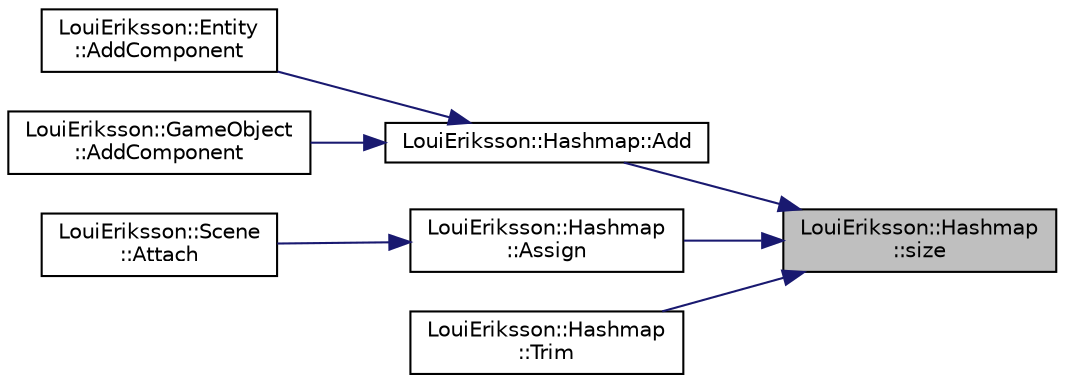 digraph "LouiEriksson::Hashmap::size"
{
 // LATEX_PDF_SIZE
  edge [fontname="Helvetica",fontsize="10",labelfontname="Helvetica",labelfontsize="10"];
  node [fontname="Helvetica",fontsize="10",shape=record];
  rankdir="RL";
  Node1 [label="LouiEriksson::Hashmap\l::size",height=0.2,width=0.4,color="black", fillcolor="grey75", style="filled", fontcolor="black",tooltip="Returns the number of items stored within the hashmap."];
  Node1 -> Node2 [dir="back",color="midnightblue",fontsize="10",style="solid",fontname="Helvetica"];
  Node2 [label="LouiEriksson::Hashmap::Add",height=0.2,width=0.4,color="black", fillcolor="white", style="filled",URL="$class_loui_eriksson_1_1_hashmap.html#a281ae3f7badf3085784380fd2e1990b0",tooltip="Inserts a new entry into the hashmap with given key and value, if one does not already exist."];
  Node2 -> Node3 [dir="back",color="midnightblue",fontsize="10",style="solid",fontname="Helvetica"];
  Node3 [label="LouiEriksson::Entity\l::AddComponent",height=0.2,width=0.4,color="black", fillcolor="white", style="filled",URL="$class_loui_eriksson_1_1_entity.html#a1d7e1f07753b0c1c163e3ae13db34b7d",tooltip=" "];
  Node2 -> Node4 [dir="back",color="midnightblue",fontsize="10",style="solid",fontname="Helvetica"];
  Node4 [label="LouiEriksson::GameObject\l::AddComponent",height=0.2,width=0.4,color="black", fillcolor="white", style="filled",URL="$class_loui_eriksson_1_1_game_object.html#a3caf7ef5f79e0b6f7fa2fa01799fc88a",tooltip="Add a Component of type to the GameObject."];
  Node1 -> Node5 [dir="back",color="midnightblue",fontsize="10",style="solid",fontname="Helvetica"];
  Node5 [label="LouiEriksson::Hashmap\l::Assign",height=0.2,width=0.4,color="black", fillcolor="white", style="filled",URL="$class_loui_eriksson_1_1_hashmap.html#a5e4fdb966120278c87601959c51124af",tooltip="Inserts or replaces an entry within the hashmap with the given key."];
  Node5 -> Node6 [dir="back",color="midnightblue",fontsize="10",style="solid",fontname="Helvetica"];
  Node6 [label="LouiEriksson::Scene\l::Attach",height=0.2,width=0.4,color="black", fillcolor="white", style="filled",URL="$class_loui_eriksson_1_1_scene.html#a6923e929fcac3cb63c7bbce35c7eb435",tooltip="Attach an instance of a type to the Scene."];
  Node1 -> Node7 [dir="back",color="midnightblue",fontsize="10",style="solid",fontname="Helvetica"];
  Node7 [label="LouiEriksson::Hashmap\l::Trim",height=0.2,width=0.4,color="black", fillcolor="white", style="filled",URL="$class_loui_eriksson_1_1_hashmap.html#a2dd66e3c1416274673c6325dcefd8e54",tooltip="Trims unused entries from the end of the hashmap."];
}
